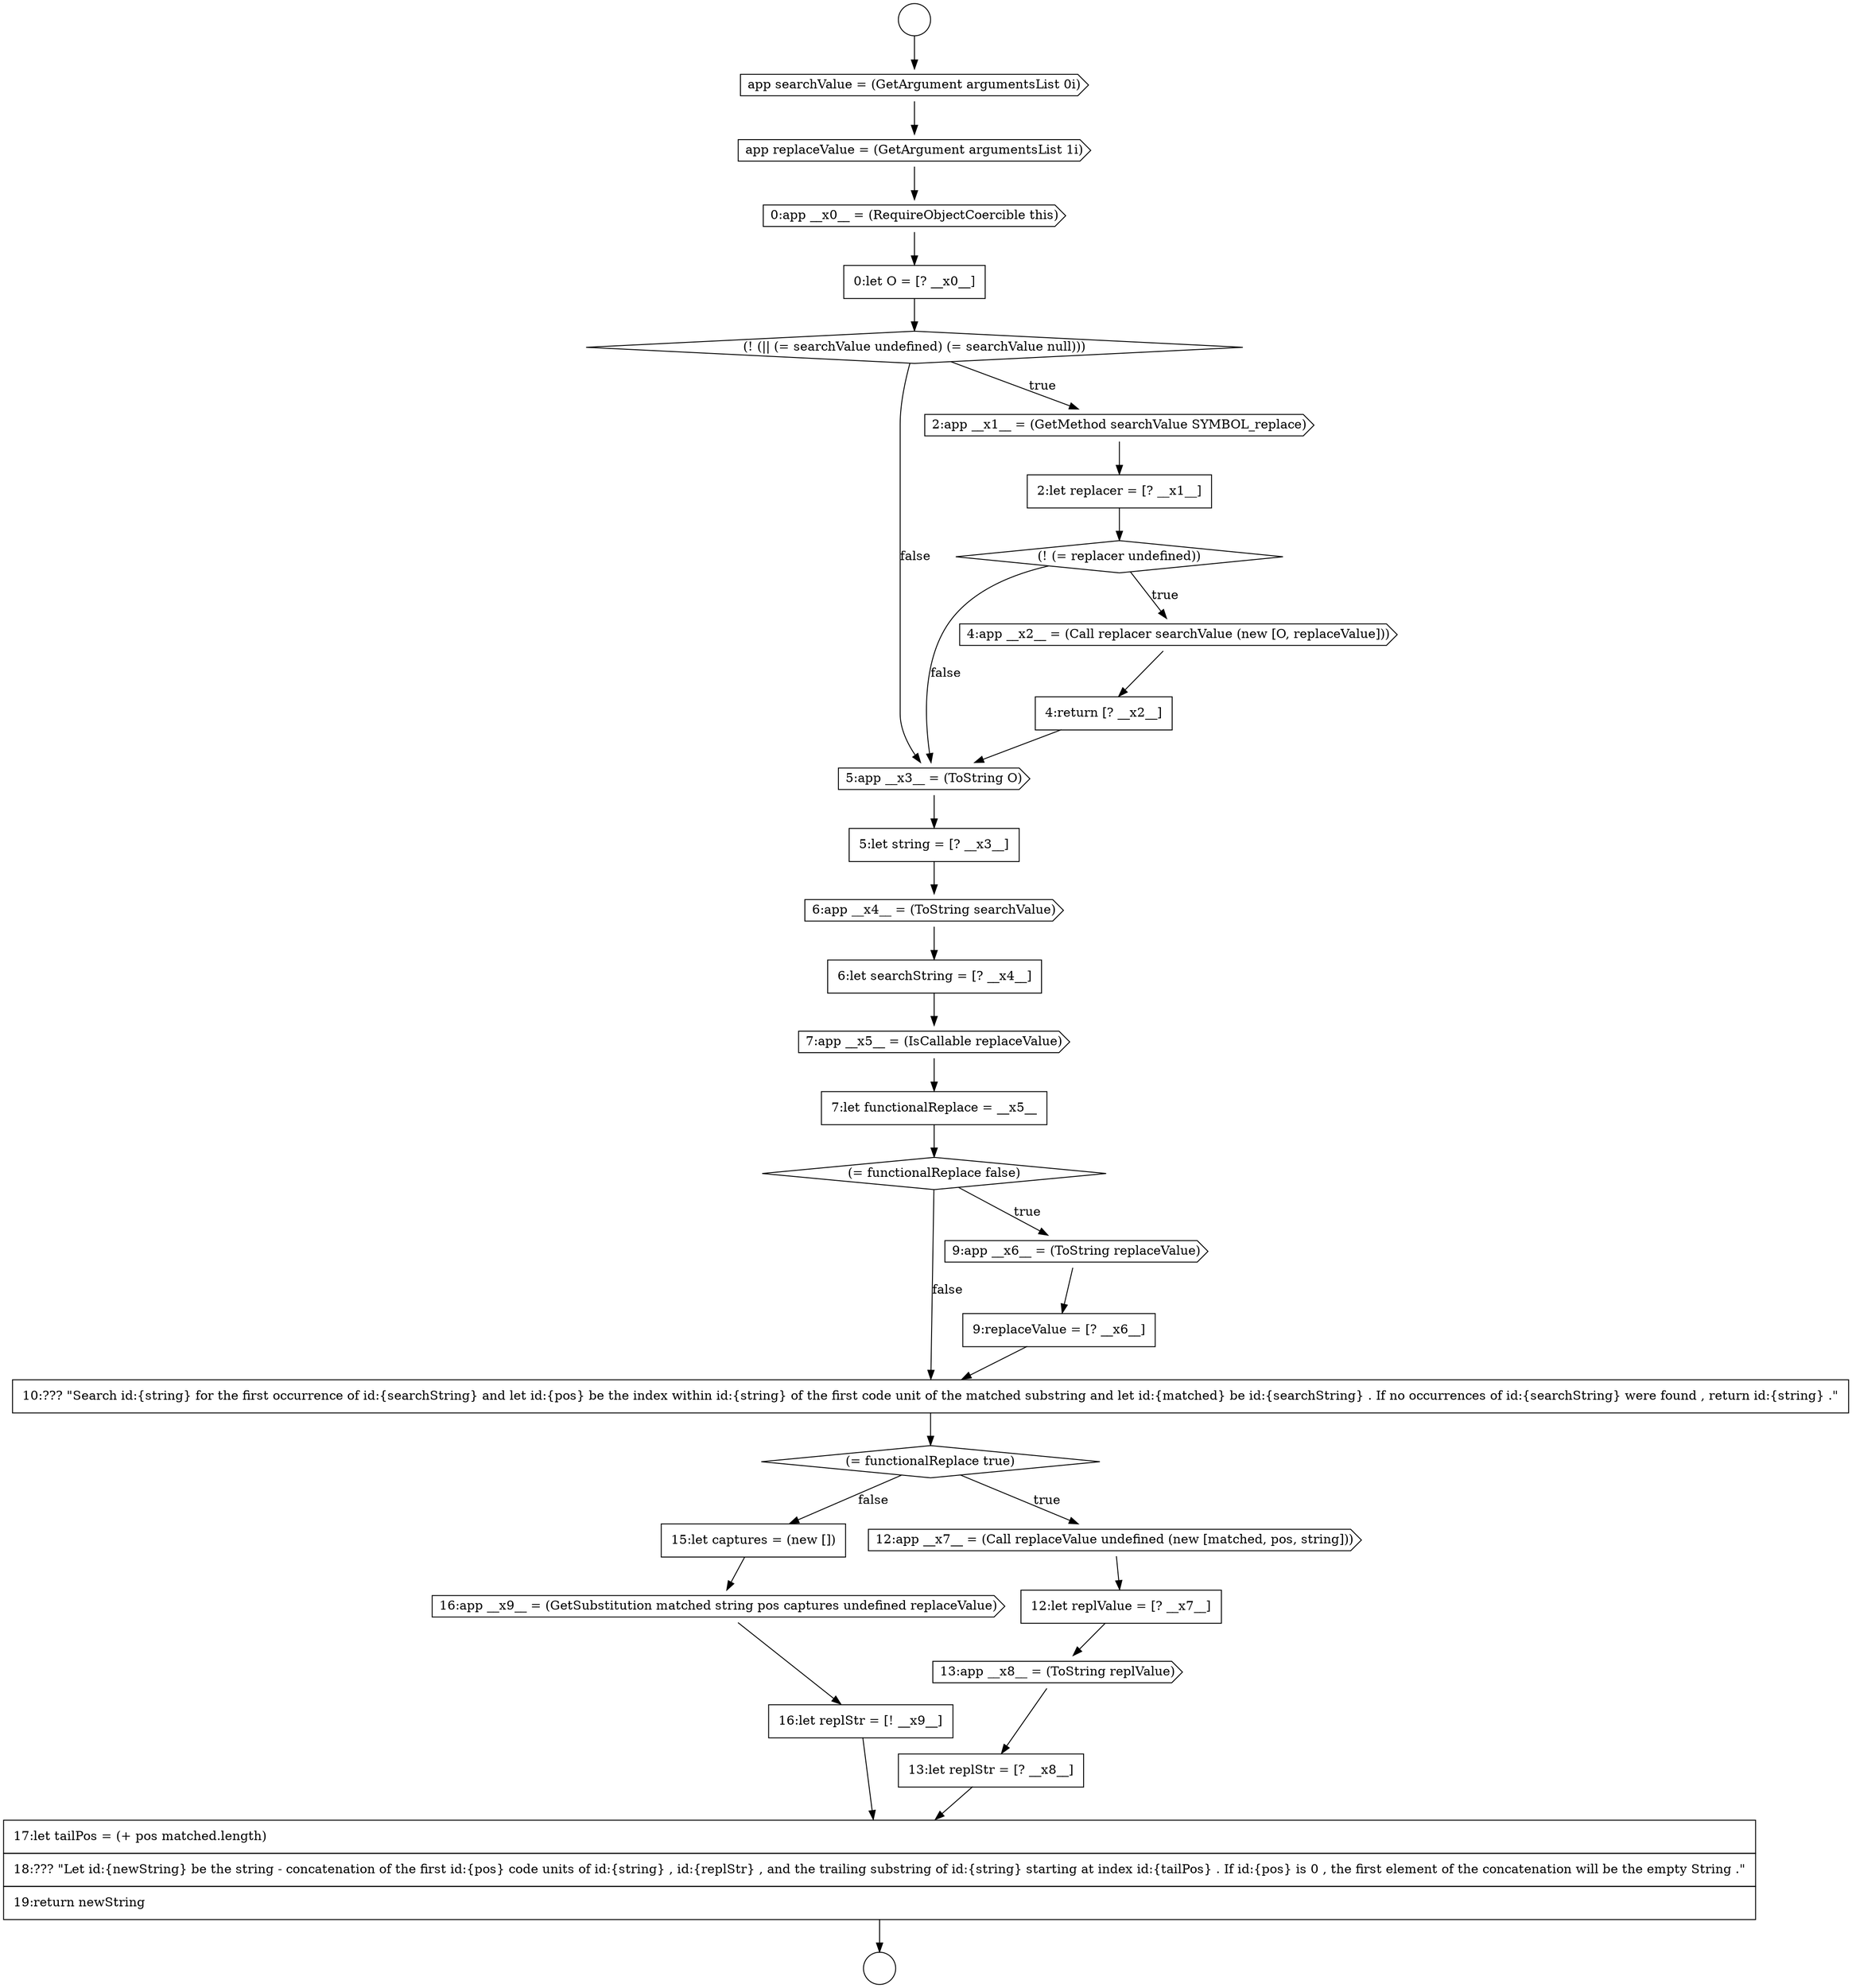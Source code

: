 digraph {
  node13886 [shape=cds, label=<<font color="black">5:app __x3__ = (ToString O)</font>> color="black" fillcolor="white" style=filled]
  node13901 [shape=none, margin=0, label=<<font color="black">
    <table border="0" cellborder="1" cellspacing="0" cellpadding="10">
      <tr><td align="left">15:let captures = (new [])</td></tr>
    </table>
  </font>> color="black" fillcolor="white" style=filled]
  node13874 [shape=circle label=" " color="black" fillcolor="white" style=filled]
  node13891 [shape=none, margin=0, label=<<font color="black">
    <table border="0" cellborder="1" cellspacing="0" cellpadding="10">
      <tr><td align="left">7:let functionalReplace = __x5__</td></tr>
    </table>
  </font>> color="black" fillcolor="white" style=filled]
  node13892 [shape=diamond, label=<<font color="black">(= functionalReplace false)</font>> color="black" fillcolor="white" style=filled]
  node13883 [shape=diamond, label=<<font color="black">(! (= replacer undefined))</font>> color="black" fillcolor="white" style=filled]
  node13900 [shape=none, margin=0, label=<<font color="black">
    <table border="0" cellborder="1" cellspacing="0" cellpadding="10">
      <tr><td align="left">13:let replStr = [? __x8__]</td></tr>
    </table>
  </font>> color="black" fillcolor="white" style=filled]
  node13879 [shape=none, margin=0, label=<<font color="black">
    <table border="0" cellborder="1" cellspacing="0" cellpadding="10">
      <tr><td align="left">0:let O = [? __x0__]</td></tr>
    </table>
  </font>> color="black" fillcolor="white" style=filled]
  node13896 [shape=diamond, label=<<font color="black">(= functionalReplace true)</font>> color="black" fillcolor="white" style=filled]
  node13898 [shape=none, margin=0, label=<<font color="black">
    <table border="0" cellborder="1" cellspacing="0" cellpadding="10">
      <tr><td align="left">12:let replValue = [? __x7__]</td></tr>
    </table>
  </font>> color="black" fillcolor="white" style=filled]
  node13903 [shape=none, margin=0, label=<<font color="black">
    <table border="0" cellborder="1" cellspacing="0" cellpadding="10">
      <tr><td align="left">16:let replStr = [! __x9__]</td></tr>
    </table>
  </font>> color="black" fillcolor="white" style=filled]
  node13880 [shape=diamond, label=<<font color="black">(! (|| (= searchValue undefined) (= searchValue null)))</font>> color="black" fillcolor="white" style=filled]
  node13897 [shape=cds, label=<<font color="black">12:app __x7__ = (Call replaceValue undefined (new [matched, pos, string]))</font>> color="black" fillcolor="white" style=filled]
  node13902 [shape=cds, label=<<font color="black">16:app __x9__ = (GetSubstitution matched string pos captures undefined replaceValue)</font>> color="black" fillcolor="white" style=filled]
  node13887 [shape=none, margin=0, label=<<font color="black">
    <table border="0" cellborder="1" cellspacing="0" cellpadding="10">
      <tr><td align="left">5:let string = [? __x3__]</td></tr>
    </table>
  </font>> color="black" fillcolor="white" style=filled]
  node13890 [shape=cds, label=<<font color="black">7:app __x5__ = (IsCallable replaceValue)</font>> color="black" fillcolor="white" style=filled]
  node13877 [shape=cds, label=<<font color="black">app replaceValue = (GetArgument argumentsList 1i)</font>> color="black" fillcolor="white" style=filled]
  node13894 [shape=none, margin=0, label=<<font color="black">
    <table border="0" cellborder="1" cellspacing="0" cellpadding="10">
      <tr><td align="left">9:replaceValue = [? __x6__]</td></tr>
    </table>
  </font>> color="black" fillcolor="white" style=filled]
  node13881 [shape=cds, label=<<font color="black">2:app __x1__ = (GetMethod searchValue SYMBOL_replace)</font>> color="black" fillcolor="white" style=filled]
  node13878 [shape=cds, label=<<font color="black">0:app __x0__ = (RequireObjectCoercible this)</font>> color="black" fillcolor="white" style=filled]
  node13895 [shape=none, margin=0, label=<<font color="black">
    <table border="0" cellborder="1" cellspacing="0" cellpadding="10">
      <tr><td align="left">10:??? &quot;Search id:{string} for the first occurrence of id:{searchString} and let id:{pos} be the index within id:{string} of the first code unit of the matched substring and let id:{matched} be id:{searchString} . If no occurrences of id:{searchString} were found , return id:{string} .&quot;</td></tr>
    </table>
  </font>> color="black" fillcolor="white" style=filled]
  node13885 [shape=none, margin=0, label=<<font color="black">
    <table border="0" cellborder="1" cellspacing="0" cellpadding="10">
      <tr><td align="left">4:return [? __x2__]</td></tr>
    </table>
  </font>> color="black" fillcolor="white" style=filled]
  node13875 [shape=circle label=" " color="black" fillcolor="white" style=filled]
  node13904 [shape=none, margin=0, label=<<font color="black">
    <table border="0" cellborder="1" cellspacing="0" cellpadding="10">
      <tr><td align="left">17:let tailPos = (+ pos matched.length)</td></tr>
      <tr><td align="left">18:??? &quot;Let id:{newString} be the string - concatenation of the first id:{pos} code units of id:{string} , id:{replStr} , and the trailing substring of id:{string} starting at index id:{tailPos} . If id:{pos} is 0 , the first element of the concatenation will be the empty String .&quot;</td></tr>
      <tr><td align="left">19:return newString</td></tr>
    </table>
  </font>> color="black" fillcolor="white" style=filled]
  node13899 [shape=cds, label=<<font color="black">13:app __x8__ = (ToString replValue)</font>> color="black" fillcolor="white" style=filled]
  node13876 [shape=cds, label=<<font color="black">app searchValue = (GetArgument argumentsList 0i)</font>> color="black" fillcolor="white" style=filled]
  node13888 [shape=cds, label=<<font color="black">6:app __x4__ = (ToString searchValue)</font>> color="black" fillcolor="white" style=filled]
  node13884 [shape=cds, label=<<font color="black">4:app __x2__ = (Call replacer searchValue (new [O, replaceValue]))</font>> color="black" fillcolor="white" style=filled]
  node13889 [shape=none, margin=0, label=<<font color="black">
    <table border="0" cellborder="1" cellspacing="0" cellpadding="10">
      <tr><td align="left">6:let searchString = [? __x4__]</td></tr>
    </table>
  </font>> color="black" fillcolor="white" style=filled]
  node13882 [shape=none, margin=0, label=<<font color="black">
    <table border="0" cellborder="1" cellspacing="0" cellpadding="10">
      <tr><td align="left">2:let replacer = [? __x1__]</td></tr>
    </table>
  </font>> color="black" fillcolor="white" style=filled]
  node13893 [shape=cds, label=<<font color="black">9:app __x6__ = (ToString replaceValue)</font>> color="black" fillcolor="white" style=filled]
  node13899 -> node13900 [ color="black"]
  node13889 -> node13890 [ color="black"]
  node13884 -> node13885 [ color="black"]
  node13893 -> node13894 [ color="black"]
  node13904 -> node13875 [ color="black"]
  node13877 -> node13878 [ color="black"]
  node13896 -> node13897 [label=<<font color="black">true</font>> color="black"]
  node13896 -> node13901 [label=<<font color="black">false</font>> color="black"]
  node13886 -> node13887 [ color="black"]
  node13882 -> node13883 [ color="black"]
  node13887 -> node13888 [ color="black"]
  node13876 -> node13877 [ color="black"]
  node13878 -> node13879 [ color="black"]
  node13897 -> node13898 [ color="black"]
  node13883 -> node13884 [label=<<font color="black">true</font>> color="black"]
  node13883 -> node13886 [label=<<font color="black">false</font>> color="black"]
  node13880 -> node13881 [label=<<font color="black">true</font>> color="black"]
  node13880 -> node13886 [label=<<font color="black">false</font>> color="black"]
  node13891 -> node13892 [ color="black"]
  node13900 -> node13904 [ color="black"]
  node13881 -> node13882 [ color="black"]
  node13874 -> node13876 [ color="black"]
  node13898 -> node13899 [ color="black"]
  node13892 -> node13893 [label=<<font color="black">true</font>> color="black"]
  node13892 -> node13895 [label=<<font color="black">false</font>> color="black"]
  node13901 -> node13902 [ color="black"]
  node13894 -> node13895 [ color="black"]
  node13885 -> node13886 [ color="black"]
  node13903 -> node13904 [ color="black"]
  node13879 -> node13880 [ color="black"]
  node13895 -> node13896 [ color="black"]
  node13888 -> node13889 [ color="black"]
  node13902 -> node13903 [ color="black"]
  node13890 -> node13891 [ color="black"]
}
